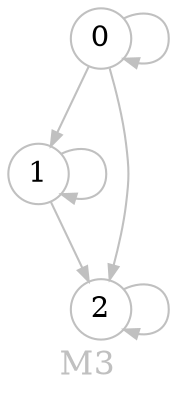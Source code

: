 digraph M3 {
	graph [bgcolor="#ffffff00" fontcolor=grey fontsize=16 label=M3 overlap=false]
	node [color=grey fixedsize=true fontsize=14 shape=circle style=filled width=0.4]
	edge [arrowsize=0.7 color=grey fontcolor=grey fontsize=12]
	node [fillcolor="#ffffff"]
	0
	node [fillcolor="#ffffff"]
	1
	node [fillcolor="#ffffff"]
	2
	0 -> 0
	0 -> 1
	0 -> 2
	1 -> 1
	1 -> 2
	2 -> 2
}
